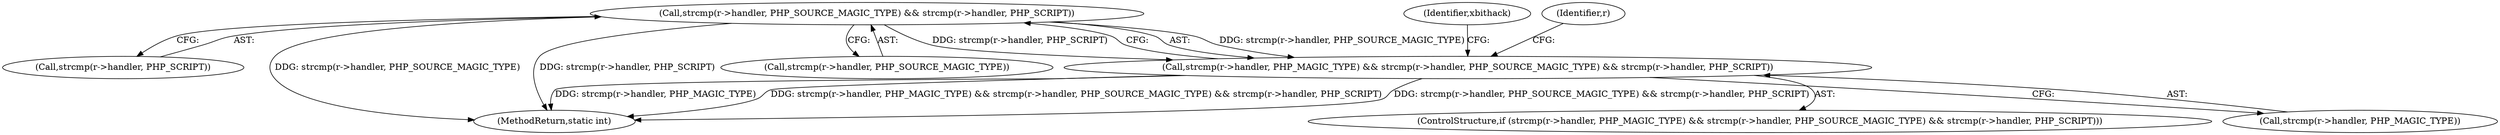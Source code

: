 digraph "0_php_809610f5ea38a83b284e1125d1fff129bdd615e7@API" {
"1000206" [label="(Call,strcmp(r->handler, PHP_SOURCE_MAGIC_TYPE) && strcmp(r->handler, PHP_SCRIPT))"];
"1000200" [label="(Call,strcmp(r->handler, PHP_MAGIC_TYPE) && strcmp(r->handler, PHP_SOURCE_MAGIC_TYPE) && strcmp(r->handler, PHP_SCRIPT))"];
"1000201" [label="(Call,strcmp(r->handler, PHP_MAGIC_TYPE))"];
"1000212" [label="(Call,strcmp(r->handler, PHP_SCRIPT))"];
"1000541" [label="(MethodReturn,static int)"];
"1000222" [label="(Identifier,xbithack)"];
"1000206" [label="(Call,strcmp(r->handler, PHP_SOURCE_MAGIC_TYPE) && strcmp(r->handler, PHP_SCRIPT))"];
"1000245" [label="(Identifier,r)"];
"1000199" [label="(ControlStructure,if (strcmp(r->handler, PHP_MAGIC_TYPE) && strcmp(r->handler, PHP_SOURCE_MAGIC_TYPE) && strcmp(r->handler, PHP_SCRIPT)))"];
"1000207" [label="(Call,strcmp(r->handler, PHP_SOURCE_MAGIC_TYPE))"];
"1000200" [label="(Call,strcmp(r->handler, PHP_MAGIC_TYPE) && strcmp(r->handler, PHP_SOURCE_MAGIC_TYPE) && strcmp(r->handler, PHP_SCRIPT))"];
"1000206" -> "1000200"  [label="AST: "];
"1000206" -> "1000207"  [label="CFG: "];
"1000206" -> "1000212"  [label="CFG: "];
"1000207" -> "1000206"  [label="AST: "];
"1000212" -> "1000206"  [label="AST: "];
"1000200" -> "1000206"  [label="CFG: "];
"1000206" -> "1000541"  [label="DDG: strcmp(r->handler, PHP_SOURCE_MAGIC_TYPE)"];
"1000206" -> "1000541"  [label="DDG: strcmp(r->handler, PHP_SCRIPT)"];
"1000206" -> "1000200"  [label="DDG: strcmp(r->handler, PHP_SOURCE_MAGIC_TYPE)"];
"1000206" -> "1000200"  [label="DDG: strcmp(r->handler, PHP_SCRIPT)"];
"1000200" -> "1000199"  [label="AST: "];
"1000200" -> "1000201"  [label="CFG: "];
"1000201" -> "1000200"  [label="AST: "];
"1000222" -> "1000200"  [label="CFG: "];
"1000245" -> "1000200"  [label="CFG: "];
"1000200" -> "1000541"  [label="DDG: strcmp(r->handler, PHP_MAGIC_TYPE)"];
"1000200" -> "1000541"  [label="DDG: strcmp(r->handler, PHP_MAGIC_TYPE) && strcmp(r->handler, PHP_SOURCE_MAGIC_TYPE) && strcmp(r->handler, PHP_SCRIPT)"];
"1000200" -> "1000541"  [label="DDG: strcmp(r->handler, PHP_SOURCE_MAGIC_TYPE) && strcmp(r->handler, PHP_SCRIPT)"];
}
